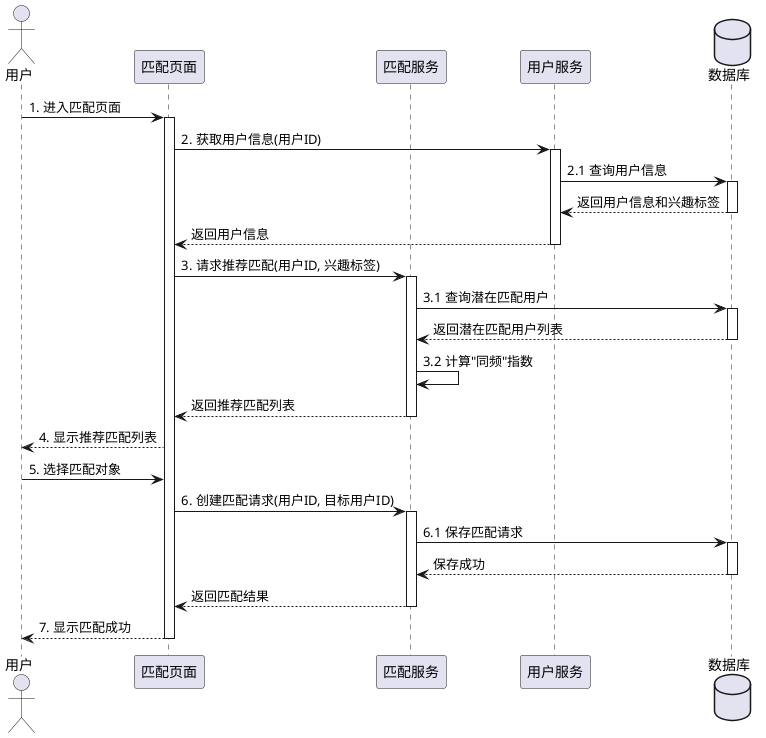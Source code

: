 @startuml "用户匹配顺序图"

actor 用户 as User
participant "匹配页面" as MatchPage
participant "匹配服务" as MatchService
participant "用户服务" as UserService
database "数据库" as DB

User -> MatchPage: 1. 进入匹配页面
activate MatchPage

MatchPage -> UserService: 2. 获取用户信息(用户ID)
activate UserService
UserService -> DB: 2.1 查询用户信息
activate DB
DB --> UserService: 返回用户信息和兴趣标签
deactivate DB
UserService --> MatchPage: 返回用户信息
deactivate UserService

MatchPage -> MatchService: 3. 请求推荐匹配(用户ID, 兴趣标签)
activate MatchService
MatchService -> DB: 3.1 查询潜在匹配用户
activate DB
DB --> MatchService: 返回潜在匹配用户列表
deactivate DB

MatchService -> MatchService: 3.2 计算"同频"指数
MatchService --> MatchPage: 返回推荐匹配列表
deactivate MatchService

MatchPage --> User: 4. 显示推荐匹配列表
User -> MatchPage: 5. 选择匹配对象
MatchPage -> MatchService: 6. 创建匹配请求(用户ID, 目标用户ID)
activate MatchService
MatchService -> DB: 6.1 保存匹配请求
activate DB
DB --> MatchService: 保存成功
deactivate DB
MatchService --> MatchPage: 返回匹配结果
deactivate MatchService
MatchPage --> User: 7. 显示匹配成功
deactivate MatchPage

@enduml 